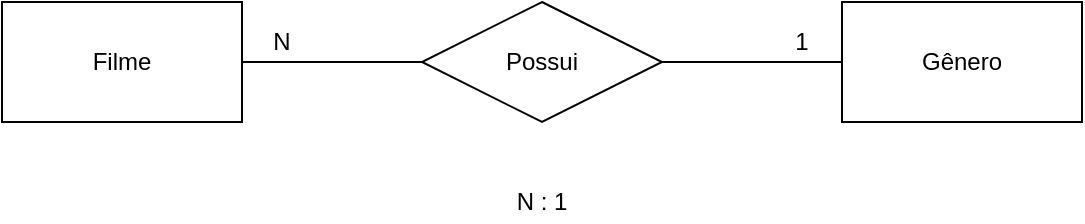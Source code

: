 <mxfile version="14.9.3" type="device"><diagram id="R2lEEEUBdFMjLlhIrx00" name="Page-1"><mxGraphModel dx="1038" dy="489" grid="1" gridSize="10" guides="1" tooltips="1" connect="1" arrows="1" fold="1" page="1" pageScale="1" pageWidth="850" pageHeight="1100" math="0" shadow="0" extFonts="Permanent Marker^https://fonts.googleapis.com/css?family=Permanent+Marker"><root><mxCell id="0"/><mxCell id="1" parent="0"/><mxCell id="Bt_pXp5vqvXkzJ28eiiF-1" value="&lt;font style=&quot;vertical-align: inherit&quot;&gt;&lt;font style=&quot;vertical-align: inherit&quot;&gt;Filme&lt;/font&gt;&lt;/font&gt;" style="rounded=0;whiteSpace=wrap;html=1;" parent="1" vertex="1"><mxGeometry x="170" y="90" width="120" height="60" as="geometry"/></mxCell><mxCell id="Bt_pXp5vqvXkzJ28eiiF-2" value="&lt;font style=&quot;vertical-align: inherit&quot;&gt;&lt;font style=&quot;vertical-align: inherit&quot;&gt;Possui&lt;/font&gt;&lt;/font&gt;" style="rhombus;whiteSpace=wrap;html=1;" parent="1" vertex="1"><mxGeometry x="380" y="90" width="120" height="60" as="geometry"/></mxCell><mxCell id="Bt_pXp5vqvXkzJ28eiiF-3" value="&lt;font style=&quot;vertical-align: inherit&quot;&gt;&lt;font style=&quot;vertical-align: inherit&quot;&gt;Gênero&lt;/font&gt;&lt;/font&gt;" style="rounded=0;whiteSpace=wrap;html=1;" parent="1" vertex="1"><mxGeometry x="590" y="90" width="120" height="60" as="geometry"/></mxCell><mxCell id="Bt_pXp5vqvXkzJ28eiiF-9" value="" style="endArrow=none;html=1;exitX=1;exitY=0.5;exitDx=0;exitDy=0;entryX=0;entryY=0.5;entryDx=0;entryDy=0;" parent="1" source="Bt_pXp5vqvXkzJ28eiiF-1" target="Bt_pXp5vqvXkzJ28eiiF-2" edge="1"><mxGeometry width="50" height="50" relative="1" as="geometry"><mxPoint x="320" y="150" as="sourcePoint"/><mxPoint x="370" y="100" as="targetPoint"/></mxGeometry></mxCell><mxCell id="Bt_pXp5vqvXkzJ28eiiF-11" value="" style="endArrow=none;html=1;entryX=0;entryY=0.5;entryDx=0;entryDy=0;exitX=1;exitY=0.5;exitDx=0;exitDy=0;" parent="1" source="Bt_pXp5vqvXkzJ28eiiF-2" target="Bt_pXp5vqvXkzJ28eiiF-3" edge="1"><mxGeometry width="50" height="50" relative="1" as="geometry"><mxPoint x="500" y="170" as="sourcePoint"/><mxPoint x="550" y="120" as="targetPoint"/></mxGeometry></mxCell><mxCell id="Bt_pXp5vqvXkzJ28eiiF-12" value="&lt;font style=&quot;vertical-align: inherit&quot;&gt;&lt;font style=&quot;vertical-align: inherit&quot;&gt;N&lt;/font&gt;&lt;/font&gt;" style="text;html=1;strokeColor=none;fillColor=none;align=center;verticalAlign=middle;whiteSpace=wrap;rounded=0;" parent="1" vertex="1"><mxGeometry x="290" y="100" width="40" height="20" as="geometry"/></mxCell><mxCell id="Bt_pXp5vqvXkzJ28eiiF-13" value="&lt;font style=&quot;vertical-align: inherit&quot;&gt;&lt;font style=&quot;vertical-align: inherit&quot;&gt;&lt;font style=&quot;vertical-align: inherit&quot;&gt;&lt;font style=&quot;vertical-align: inherit&quot;&gt;1&lt;/font&gt;&lt;/font&gt;&lt;/font&gt;&lt;/font&gt;" style="text;html=1;strokeColor=none;fillColor=none;align=center;verticalAlign=middle;whiteSpace=wrap;rounded=0;" parent="1" vertex="1"><mxGeometry x="550" y="100" width="40" height="20" as="geometry"/></mxCell><mxCell id="Bt_pXp5vqvXkzJ28eiiF-14" value="&lt;font style=&quot;vertical-align: inherit&quot;&gt;&lt;font style=&quot;vertical-align: inherit&quot;&gt;N : 1&lt;/font&gt;&lt;/font&gt;" style="text;html=1;strokeColor=none;fillColor=none;align=center;verticalAlign=middle;whiteSpace=wrap;rounded=0;" parent="1" vertex="1"><mxGeometry x="420" y="180" width="40" height="20" as="geometry"/></mxCell></root></mxGraphModel></diagram></mxfile>